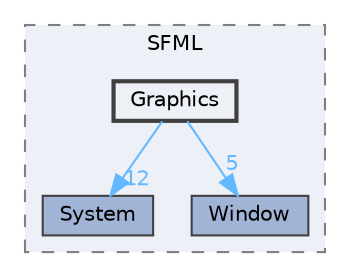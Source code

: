digraph "C:/Users/a.fornero/Documents/Projet C++/Cmake/out/build/x86-debug/vcpkg_installed/x86-windows/include/SFML/Graphics"
{
 // LATEX_PDF_SIZE
  bgcolor="transparent";
  edge [fontname=Helvetica,fontsize=10,labelfontname=Helvetica,labelfontsize=10];
  node [fontname=Helvetica,fontsize=10,shape=box,height=0.2,width=0.4];
  compound=true
  subgraph clusterdir_ced190391f9554d2e6b7c2abafa2d3c4 {
    graph [ bgcolor="#edf0f7", pencolor="grey50", label="SFML", fontname=Helvetica,fontsize=10 style="filled,dashed", URL="dir_ced190391f9554d2e6b7c2abafa2d3c4.html",tooltip=""]
  dir_ba7073739252ae9674107cd7977c6f70 [label="System", fillcolor="#a2b4d6", color="grey25", style="filled", URL="dir_ba7073739252ae9674107cd7977c6f70.html",tooltip=""];
  dir_feaf7c0e9332a059036f4c4eb5fea24f [label="Window", fillcolor="#a2b4d6", color="grey25", style="filled", URL="dir_feaf7c0e9332a059036f4c4eb5fea24f.html",tooltip=""];
  dir_4e532ee411755d944f3fbd2ac9294b22 [label="Graphics", fillcolor="#edf0f7", color="grey25", style="filled,bold", URL="dir_4e532ee411755d944f3fbd2ac9294b22.html",tooltip=""];
  }
  dir_4e532ee411755d944f3fbd2ac9294b22->dir_ba7073739252ae9674107cd7977c6f70 [headlabel="12", labeldistance=1.5 headhref="dir_000002_000007.html" href="dir_000002_000007.html" color="steelblue1" fontcolor="steelblue1"];
  dir_4e532ee411755d944f3fbd2ac9294b22->dir_feaf7c0e9332a059036f4c4eb5fea24f [headlabel="5", labeldistance=1.5 headhref="dir_000002_000009.html" href="dir_000002_000009.html" color="steelblue1" fontcolor="steelblue1"];
}
